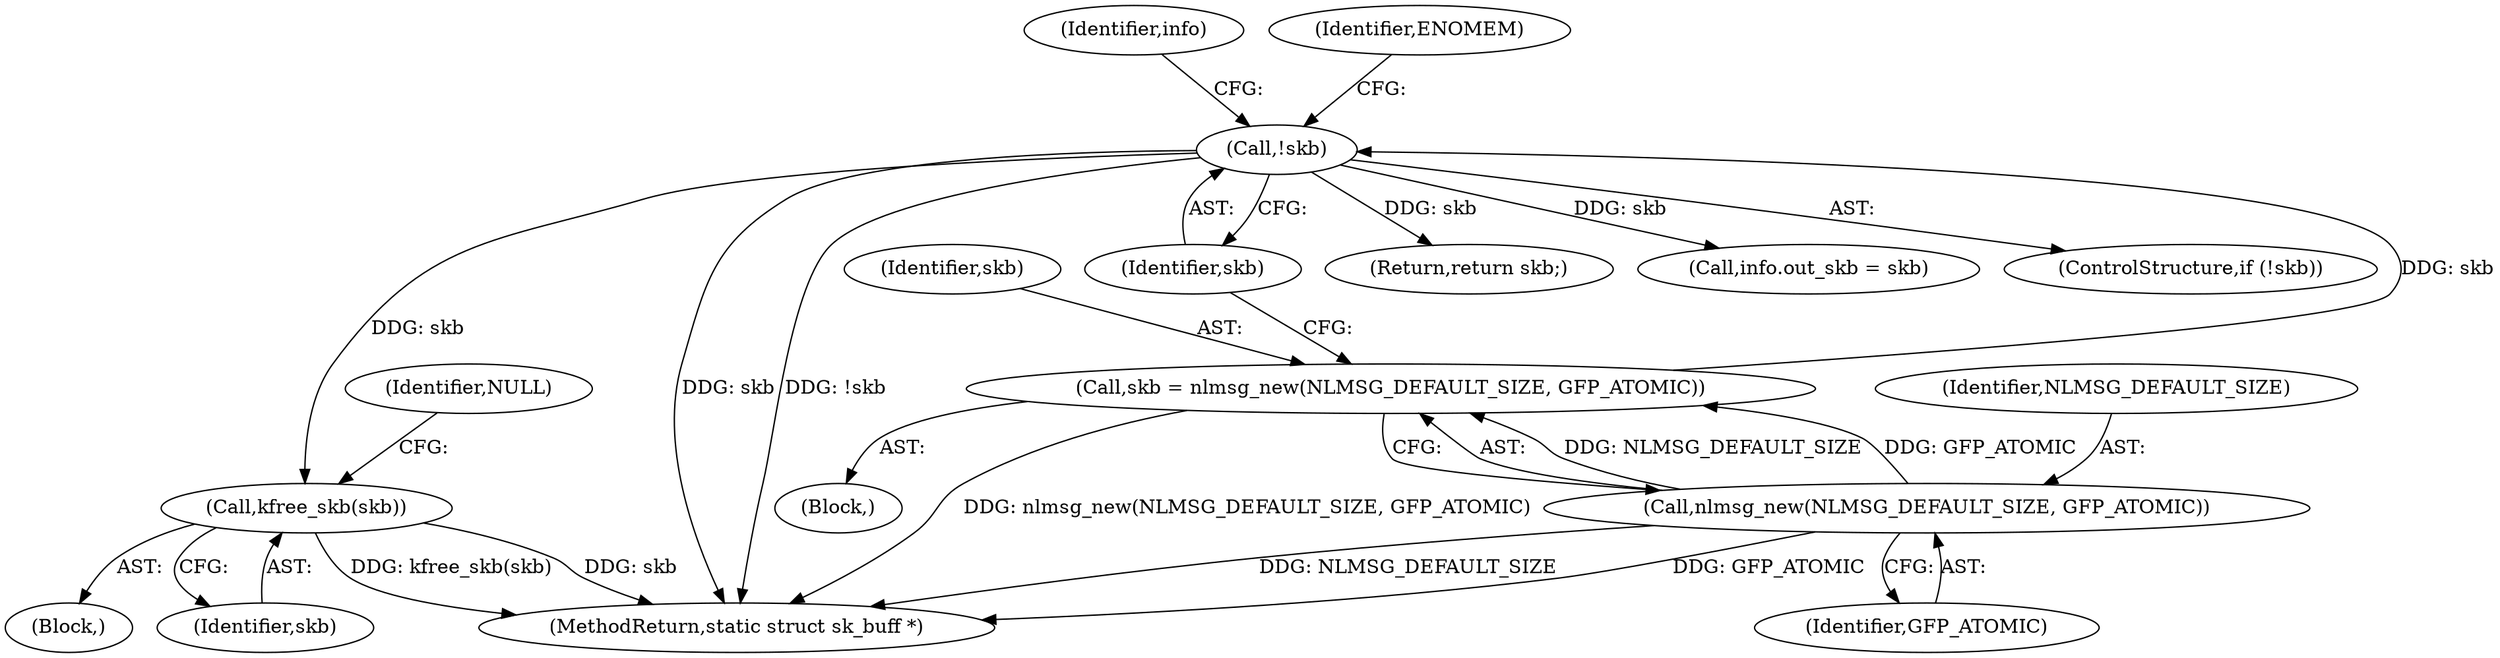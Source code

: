 digraph "0_linux_864745d291b5ba80ea0bd0edcbe67273de368836@API" {
"1000146" [label="(Call,kfree_skb(skb))"];
"1000113" [label="(Call,!skb)"];
"1000107" [label="(Call,skb = nlmsg_new(NLMSG_DEFAULT_SIZE, GFP_ATOMIC))"];
"1000109" [label="(Call,nlmsg_new(NLMSG_DEFAULT_SIZE, GFP_ATOMIC))"];
"1000121" [label="(Identifier,info)"];
"1000104" [label="(Block,)"];
"1000109" [label="(Call,nlmsg_new(NLMSG_DEFAULT_SIZE, GFP_ATOMIC))"];
"1000110" [label="(Identifier,NLMSG_DEFAULT_SIZE)"];
"1000147" [label="(Identifier,skb)"];
"1000152" [label="(MethodReturn,static struct sk_buff *)"];
"1000114" [label="(Identifier,skb)"];
"1000150" [label="(Return,return skb;)"];
"1000111" [label="(Identifier,GFP_ATOMIC)"];
"1000146" [label="(Call,kfree_skb(skb))"];
"1000124" [label="(Call,info.out_skb = skb)"];
"1000113" [label="(Call,!skb)"];
"1000108" [label="(Identifier,skb)"];
"1000149" [label="(Identifier,NULL)"];
"1000145" [label="(Block,)"];
"1000112" [label="(ControlStructure,if (!skb))"];
"1000107" [label="(Call,skb = nlmsg_new(NLMSG_DEFAULT_SIZE, GFP_ATOMIC))"];
"1000118" [label="(Identifier,ENOMEM)"];
"1000146" -> "1000145"  [label="AST: "];
"1000146" -> "1000147"  [label="CFG: "];
"1000147" -> "1000146"  [label="AST: "];
"1000149" -> "1000146"  [label="CFG: "];
"1000146" -> "1000152"  [label="DDG: kfree_skb(skb)"];
"1000146" -> "1000152"  [label="DDG: skb"];
"1000113" -> "1000146"  [label="DDG: skb"];
"1000113" -> "1000112"  [label="AST: "];
"1000113" -> "1000114"  [label="CFG: "];
"1000114" -> "1000113"  [label="AST: "];
"1000118" -> "1000113"  [label="CFG: "];
"1000121" -> "1000113"  [label="CFG: "];
"1000113" -> "1000152"  [label="DDG: skb"];
"1000113" -> "1000152"  [label="DDG: !skb"];
"1000107" -> "1000113"  [label="DDG: skb"];
"1000113" -> "1000124"  [label="DDG: skb"];
"1000113" -> "1000150"  [label="DDG: skb"];
"1000107" -> "1000104"  [label="AST: "];
"1000107" -> "1000109"  [label="CFG: "];
"1000108" -> "1000107"  [label="AST: "];
"1000109" -> "1000107"  [label="AST: "];
"1000114" -> "1000107"  [label="CFG: "];
"1000107" -> "1000152"  [label="DDG: nlmsg_new(NLMSG_DEFAULT_SIZE, GFP_ATOMIC)"];
"1000109" -> "1000107"  [label="DDG: NLMSG_DEFAULT_SIZE"];
"1000109" -> "1000107"  [label="DDG: GFP_ATOMIC"];
"1000109" -> "1000111"  [label="CFG: "];
"1000110" -> "1000109"  [label="AST: "];
"1000111" -> "1000109"  [label="AST: "];
"1000109" -> "1000152"  [label="DDG: NLMSG_DEFAULT_SIZE"];
"1000109" -> "1000152"  [label="DDG: GFP_ATOMIC"];
}
